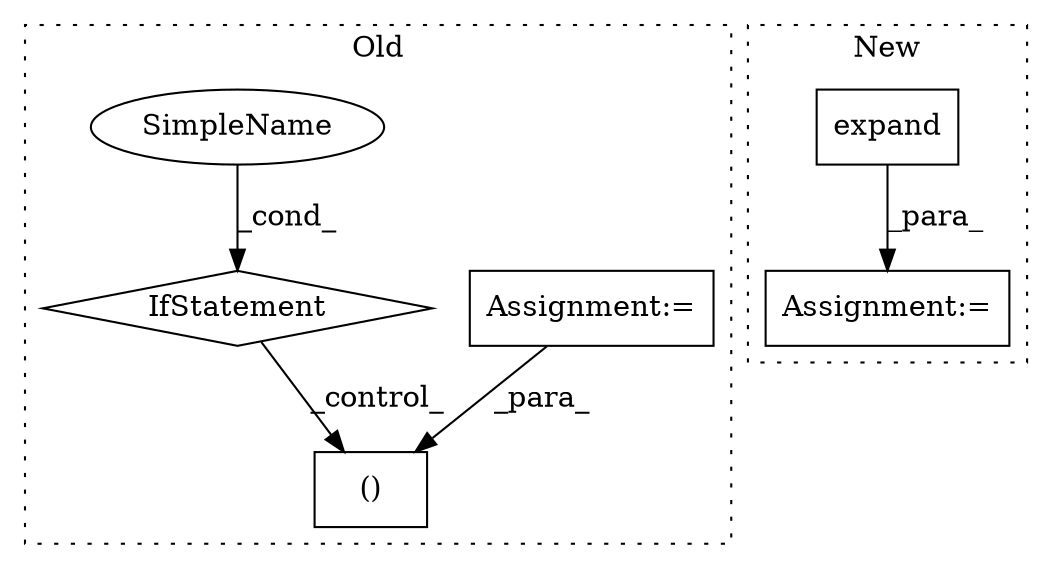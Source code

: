 digraph G {
subgraph cluster0 {
1 [label="()" a="106" s="7885" l="15" shape="box"];
4 [label="Assignment:=" a="7" s="7676" l="1" shape="box"];
5 [label="IfStatement" a="25" s="7966" l="28" shape="diamond"];
6 [label="SimpleName" a="42" s="7989" l="5" shape="ellipse"];
label = "Old";
style="dotted";
}
subgraph cluster1 {
2 [label="expand" a="32" s="7376,7397" l="7,1" shape="box"];
3 [label="Assignment:=" a="7" s="7321" l="1" shape="box"];
label = "New";
style="dotted";
}
2 -> 3 [label="_para_"];
4 -> 1 [label="_para_"];
5 -> 1 [label="_control_"];
6 -> 5 [label="_cond_"];
}